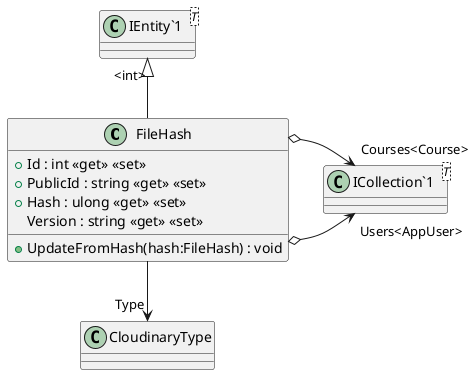 @startuml
class FileHash {
    + Id : int <<get>> <<set>>
    + PublicId : string <<get>> <<set>>
    + Hash : ulong <<get>> <<set>>
    Version : string <<get>> <<set>>
    + UpdateFromHash(hash:FileHash) : void
}
class "IEntity`1"<T> {
}
class "ICollection`1"<T> {
}
"IEntity`1" "<int>" <|-- FileHash
FileHash --> "Type" CloudinaryType
FileHash o-> "Users<AppUser>" "ICollection`1"
FileHash o-> "Courses<Course>" "ICollection`1"
@enduml
